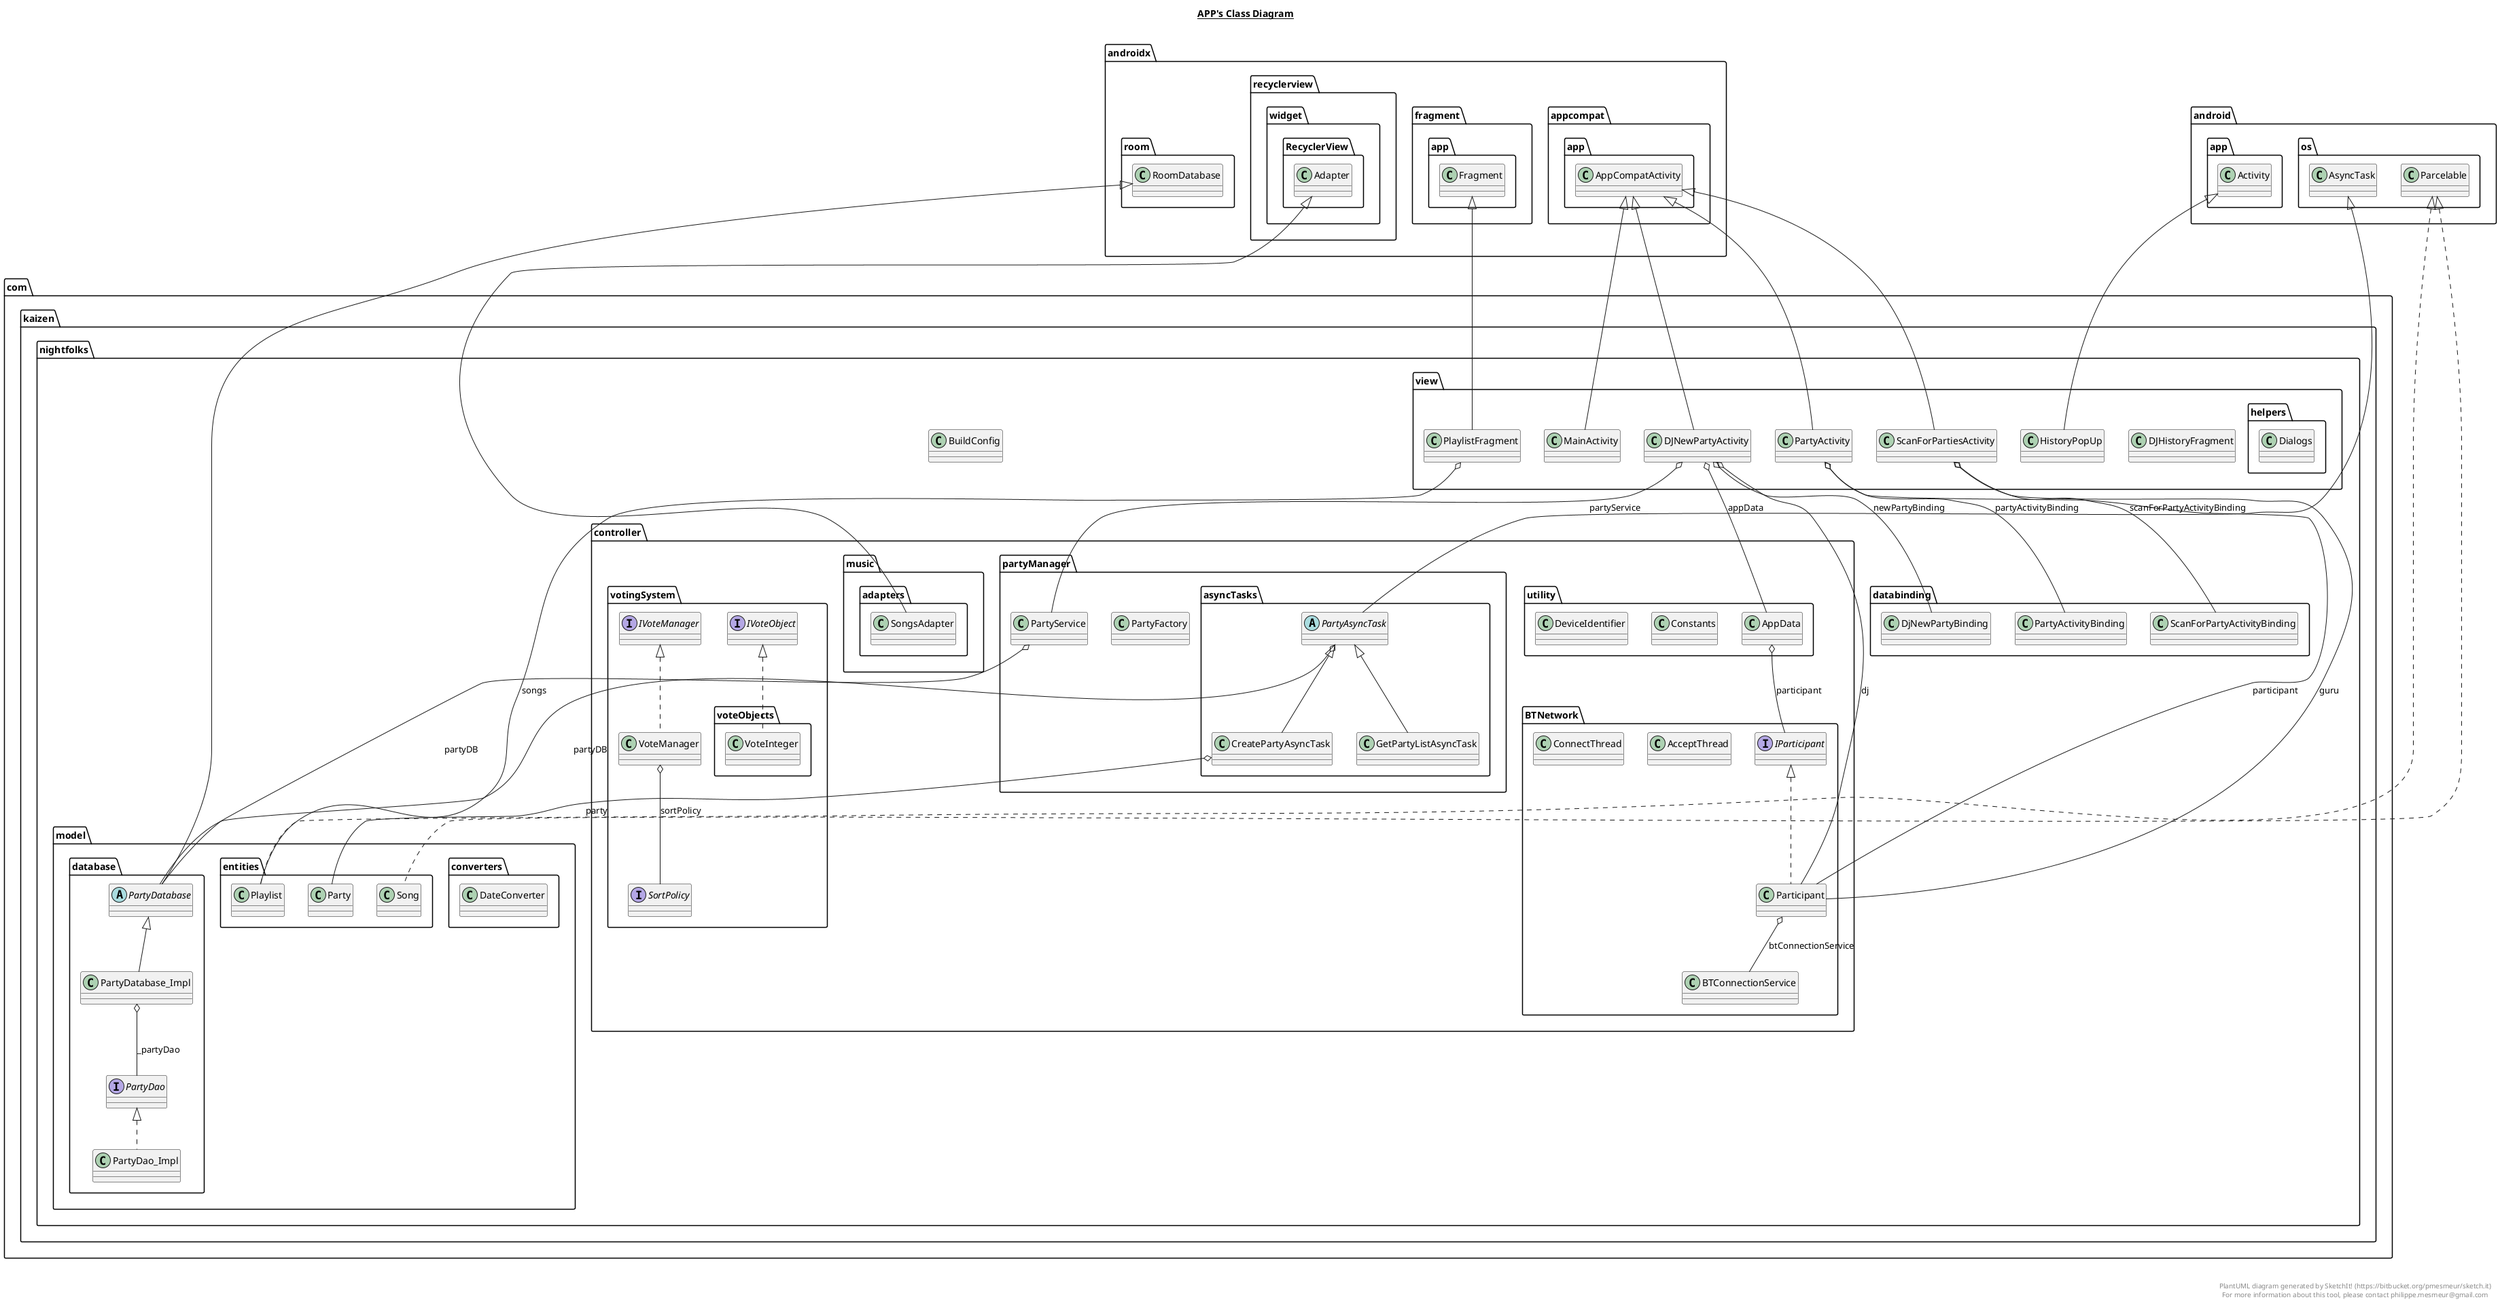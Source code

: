 @startuml

title __APP's Class Diagram__\n

  namespace com.kaizen.nightfolks {
    class com.kaizen.nightfolks.BuildConfig {
    }
  }
  

  namespace com.kaizen.nightfolks {
    namespace controller.BTNetwork {
      class com.kaizen.nightfolks.controller.BTNetwork.AcceptThread {
      }
    }
  }
  

  namespace com.kaizen.nightfolks {
    namespace controller.BTNetwork {
      class com.kaizen.nightfolks.controller.BTNetwork.BTConnectionService {
      }
    }
  }
  

  namespace com.kaizen.nightfolks {
    namespace controller.BTNetwork {
      class com.kaizen.nightfolks.controller.BTNetwork.ConnectThread {
      }
    }
  }
  

  namespace com.kaizen.nightfolks {
    namespace controller.BTNetwork {
      interface com.kaizen.nightfolks.controller.BTNetwork.IParticipant {
      }
    }
  }
  

  namespace com.kaizen.nightfolks {
    namespace controller.BTNetwork {
      class com.kaizen.nightfolks.controller.BTNetwork.Participant {
      }
    }
  }
  

  namespace com.kaizen.nightfolks {
    namespace controller.music.adapters {
      class com.kaizen.nightfolks.controller.music.adapters.SongsAdapter {
      }
    }
  }
  

  namespace com.kaizen.nightfolks {
    namespace controller.partyManager {
      class com.kaizen.nightfolks.controller.partyManager.PartyFactory {
      }
    }
  }
  

  namespace com.kaizen.nightfolks {
    namespace controller.partyManager {
      class com.kaizen.nightfolks.controller.partyManager.PartyService {
      }
    }
  }
  

  namespace com.kaizen.nightfolks {
    namespace controller.partyManager {
      namespace asyncTasks {
        class com.kaizen.nightfolks.controller.partyManager.asyncTasks.CreatePartyAsyncTask {
        }
      }
    }
  }
  

  namespace com.kaizen.nightfolks {
    namespace controller.partyManager {
      namespace asyncTasks {
        class com.kaizen.nightfolks.controller.partyManager.asyncTasks.GetPartyListAsyncTask {
        }
      }
    }
  }
  

  namespace com.kaizen.nightfolks {
    namespace controller.partyManager {
      namespace asyncTasks {
        abstract class com.kaizen.nightfolks.controller.partyManager.asyncTasks.PartyAsyncTask {
        }
      }
    }
  }
  

  namespace com.kaizen.nightfolks {
    namespace controller.utility {
      class com.kaizen.nightfolks.controller.utility.AppData {
      }
    }
  }
  

  namespace com.kaizen.nightfolks {
    namespace controller.utility {
      class com.kaizen.nightfolks.controller.utility.Constants {
      }
    }
  }
  

  namespace com.kaizen.nightfolks {
    namespace controller.utility {
      class com.kaizen.nightfolks.controller.utility.DeviceIdentifier {
      }
    }
  }
  

  namespace com.kaizen.nightfolks {
    namespace controller.votingSystem {
      interface com.kaizen.nightfolks.controller.votingSystem.IVoteManager {
      }
    }
  }
  

  namespace com.kaizen.nightfolks {
    namespace controller.votingSystem {
      interface com.kaizen.nightfolks.controller.votingSystem.IVoteObject {
      }
    }
  }
  

  namespace com.kaizen.nightfolks {
    namespace controller.votingSystem {
      interface com.kaizen.nightfolks.controller.votingSystem.SortPolicy {
      }
    }
  }
  

  namespace com.kaizen.nightfolks {
    namespace controller.votingSystem {
      class com.kaizen.nightfolks.controller.votingSystem.VoteManager {
      }
    }
  }
  

  namespace com.kaizen.nightfolks {
    namespace controller.votingSystem {
      namespace voteObjects {
        class com.kaizen.nightfolks.controller.votingSystem.voteObjects.VoteInteger {
        }
      }
    }
  }
  

  namespace com.kaizen.nightfolks {
    namespace model {
      namespace converters {
        class com.kaizen.nightfolks.model.converters.DateConverter {
        }
      }
    }
  }
  

  namespace com.kaizen.nightfolks {
    namespace model {
      namespace database {
        interface com.kaizen.nightfolks.model.database.PartyDao {
        }
      }
    }
  }
  

  namespace com.kaizen.nightfolks {
    namespace model {
      namespace database {
        class com.kaizen.nightfolks.model.database.PartyDao_Impl {
        }
      }
    }
  }
  

  namespace com.kaizen.nightfolks {
    namespace model {
      namespace database {
        abstract class com.kaizen.nightfolks.model.database.PartyDatabase {
        }
      }
    }
  }
  

  namespace com.kaizen.nightfolks {
    namespace model {
      namespace database {
        class com.kaizen.nightfolks.model.database.PartyDatabase_Impl {
        }
      }
    }
  }
  

  namespace com.kaizen.nightfolks {
    namespace model {
      namespace entities {
        class com.kaizen.nightfolks.model.entities.Party {
        }
      }
    }
  }
  

  namespace com.kaizen.nightfolks {
    namespace model {
      namespace entities {
        class com.kaizen.nightfolks.model.entities.Playlist {
        }
      }
    }
  }
  

  namespace com.kaizen.nightfolks {
    namespace model {
      namespace entities {
        class com.kaizen.nightfolks.model.entities.Song {
        }
      }
    }
  }
  

  namespace com.kaizen.nightfolks {
    namespace view {
      class com.kaizen.nightfolks.view.DJHistoryFragment {
      }
    }
  }
  

  namespace com.kaizen.nightfolks {
    namespace view {
      class com.kaizen.nightfolks.view.DJNewPartyActivity {
      }
    }
  }
  

  namespace com.kaizen.nightfolks {
    namespace view {
      class com.kaizen.nightfolks.view.HistoryPopUp {
      }
    }
  }
  

  namespace com.kaizen.nightfolks {
    namespace view {
      class com.kaizen.nightfolks.view.MainActivity {
      }
    }
  }
  

  namespace com.kaizen.nightfolks {
    namespace view {
      class com.kaizen.nightfolks.view.PartyActivity {
      }
    }
  }
  

  namespace com.kaizen.nightfolks {
    namespace view {
      class com.kaizen.nightfolks.view.PlaylistFragment {
      }
    }
  }
  

  namespace com.kaizen.nightfolks {
    namespace view {
      class com.kaizen.nightfolks.view.ScanForPartiesActivity {
      }
    }
  }
  

  namespace com.kaizen.nightfolks {
    namespace view {
      namespace helpers {
        class com.kaizen.nightfolks.view.helpers.Dialogs {
        }
      }
    }
  }
  

  com.kaizen.nightfolks.controller.BTNetwork.BTConnectionService o-- com.kaizen.nightfolks.controller.BTNetwork.BTConnectionService.ConnectThread : mConnectThread
  com.kaizen.nightfolks.controller.BTNetwork.BTConnectionService o-- com.kaizen.nightfolks.controller.BTNetwork.BTConnectionService.ConnectedThread : mConnectedThread
  com.kaizen.nightfolks.controller.BTNetwork.BTConnectionService o-- com.kaizen.nightfolks.controller.BTNetwork.BTConnectionService.AcceptThread : mInsecureAcceptThread
  com.kaizen.nightfolks.controller.BTNetwork.Participant .up.|> com.kaizen.nightfolks.controller.BTNetwork.IParticipant
  com.kaizen.nightfolks.controller.BTNetwork.Participant o-- com.kaizen.nightfolks.controller.BTNetwork.BTConnectionService : btConnectionService
  com.kaizen.nightfolks.controller.music.adapters.SongsAdapter -up-|> androidx.recyclerview.widget.RecyclerView.Adapter
  com.kaizen.nightfolks.controller.partyManager.PartyService o-- com.kaizen.nightfolks.model.database.PartyDatabase : partyDB
  com.kaizen.nightfolks.controller.partyManager.asyncTasks.CreatePartyAsyncTask -up-|> com.kaizen.nightfolks.controller.partyManager.asyncTasks.PartyAsyncTask
  com.kaizen.nightfolks.controller.partyManager.asyncTasks.CreatePartyAsyncTask o-- com.kaizen.nightfolks.model.entities.Party : party
  com.kaizen.nightfolks.controller.partyManager.asyncTasks.GetPartyListAsyncTask -up-|> com.kaizen.nightfolks.controller.partyManager.asyncTasks.PartyAsyncTask
  com.kaizen.nightfolks.controller.partyManager.asyncTasks.PartyAsyncTask -up-|> android.os.AsyncTask
  com.kaizen.nightfolks.controller.partyManager.asyncTasks.PartyAsyncTask o-- com.kaizen.nightfolks.model.database.PartyDatabase : partyDB
  com.kaizen.nightfolks.controller.utility.AppData o-- com.kaizen.nightfolks.controller.BTNetwork.IParticipant : participant
  com.kaizen.nightfolks.controller.votingSystem.VoteManager .up.|> com.kaizen.nightfolks.controller.votingSystem.IVoteManager
  com.kaizen.nightfolks.controller.votingSystem.VoteManager o-- com.kaizen.nightfolks.controller.votingSystem.SortPolicy : sortPolicy
  com.kaizen.nightfolks.controller.votingSystem.voteObjects.VoteInteger .up.|> com.kaizen.nightfolks.controller.votingSystem.IVoteObject
  com.kaizen.nightfolks.model.database.PartyDao_Impl .up.|> com.kaizen.nightfolks.model.database.PartyDao
  com.kaizen.nightfolks.model.database.PartyDatabase -up-|> androidx.room.RoomDatabase
  com.kaizen.nightfolks.model.database.PartyDatabase_Impl -up-|> com.kaizen.nightfolks.model.database.PartyDatabase
  com.kaizen.nightfolks.model.database.PartyDatabase_Impl o-- com.kaizen.nightfolks.model.database.PartyDao : _partyDao
  com.kaizen.nightfolks.model.entities.Playlist .up.|> android.os.Parcelable
  com.kaizen.nightfolks.model.entities.Song .up.|> android.os.Parcelable
  com.kaizen.nightfolks.view.DJNewPartyActivity -up-|> androidx.appcompat.app.AppCompatActivity
  com.kaizen.nightfolks.view.DJNewPartyActivity o-- com.kaizen.nightfolks.controller.utility.AppData : appData
  com.kaizen.nightfolks.view.DJNewPartyActivity o-- com.kaizen.nightfolks.controller.BTNetwork.Participant : dj
  com.kaizen.nightfolks.view.DJNewPartyActivity o-- com.kaizen.nightfolks.databinding.DjNewPartyBinding : newPartyBinding
  com.kaizen.nightfolks.view.DJNewPartyActivity o-- com.kaizen.nightfolks.controller.partyManager.PartyService : partyService
  com.kaizen.nightfolks.view.HistoryPopUp -up-|> android.app.Activity
  com.kaizen.nightfolks.view.MainActivity -up-|> androidx.appcompat.app.AppCompatActivity
  com.kaizen.nightfolks.view.PartyActivity -up-|> androidx.appcompat.app.AppCompatActivity
  com.kaizen.nightfolks.view.PartyActivity o-- com.kaizen.nightfolks.controller.BTNetwork.Participant : participant
  com.kaizen.nightfolks.view.PartyActivity o-- com.kaizen.nightfolks.databinding.PartyActivityBinding : partyActivityBinding
  com.kaizen.nightfolks.view.PlaylistFragment -up-|> androidx.fragment.app.Fragment
  com.kaizen.nightfolks.view.PlaylistFragment o-- com.kaizen.nightfolks.model.entities.Playlist : songs
  com.kaizen.nightfolks.view.ScanForPartiesActivity -up-|> androidx.appcompat.app.AppCompatActivity
  com.kaizen.nightfolks.view.ScanForPartiesActivity o-- com.kaizen.nightfolks.controller.BTNetwork.Participant : guru
  com.kaizen.nightfolks.view.ScanForPartiesActivity o-- com.kaizen.nightfolks.databinding.ScanForPartyActivityBinding : scanForPartyActivityBinding


right footer


PlantUML diagram generated by SketchIt! (https://bitbucket.org/pmesmeur/sketch.it)
For more information about this tool, please contact philippe.mesmeur@gmail.com
endfooter

@enduml

